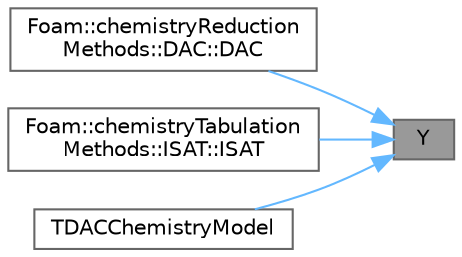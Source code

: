 digraph "Y"
{
 // LATEX_PDF_SIZE
  bgcolor="transparent";
  edge [fontname=Helvetica,fontsize=10,labelfontname=Helvetica,labelfontsize=10];
  node [fontname=Helvetica,fontsize=10,shape=box,height=0.2,width=0.4];
  rankdir="RL";
  Node1 [id="Node000001",label="Y",height=0.2,width=0.4,color="gray40", fillcolor="grey60", style="filled", fontcolor="black",tooltip=" "];
  Node1 -> Node2 [id="edge1_Node000001_Node000002",dir="back",color="steelblue1",style="solid",tooltip=" "];
  Node2 [id="Node000002",label="Foam::chemistryReduction\lMethods::DAC::DAC",height=0.2,width=0.4,color="grey40", fillcolor="white", style="filled",URL="$classFoam_1_1chemistryReductionMethods_1_1DAC.html#a97e71408a55ea6177a0d4b36e0b05405",tooltip=" "];
  Node1 -> Node3 [id="edge2_Node000001_Node000003",dir="back",color="steelblue1",style="solid",tooltip=" "];
  Node3 [id="Node000003",label="Foam::chemistryTabulation\lMethods::ISAT::ISAT",height=0.2,width=0.4,color="grey40", fillcolor="white", style="filled",URL="$classFoam_1_1chemistryTabulationMethods_1_1ISAT.html#ab6bbb4ab509413a4f34335dbf6812f75",tooltip=" "];
  Node1 -> Node4 [id="edge3_Node000001_Node000004",dir="back",color="steelblue1",style="solid",tooltip=" "];
  Node4 [id="Node000004",label="TDACChemistryModel",height=0.2,width=0.4,color="grey40", fillcolor="white", style="filled",URL="$classFoam_1_1TDACChemistryModel.html#a984f481d44faf71c0b39052325ad5585",tooltip=" "];
}
